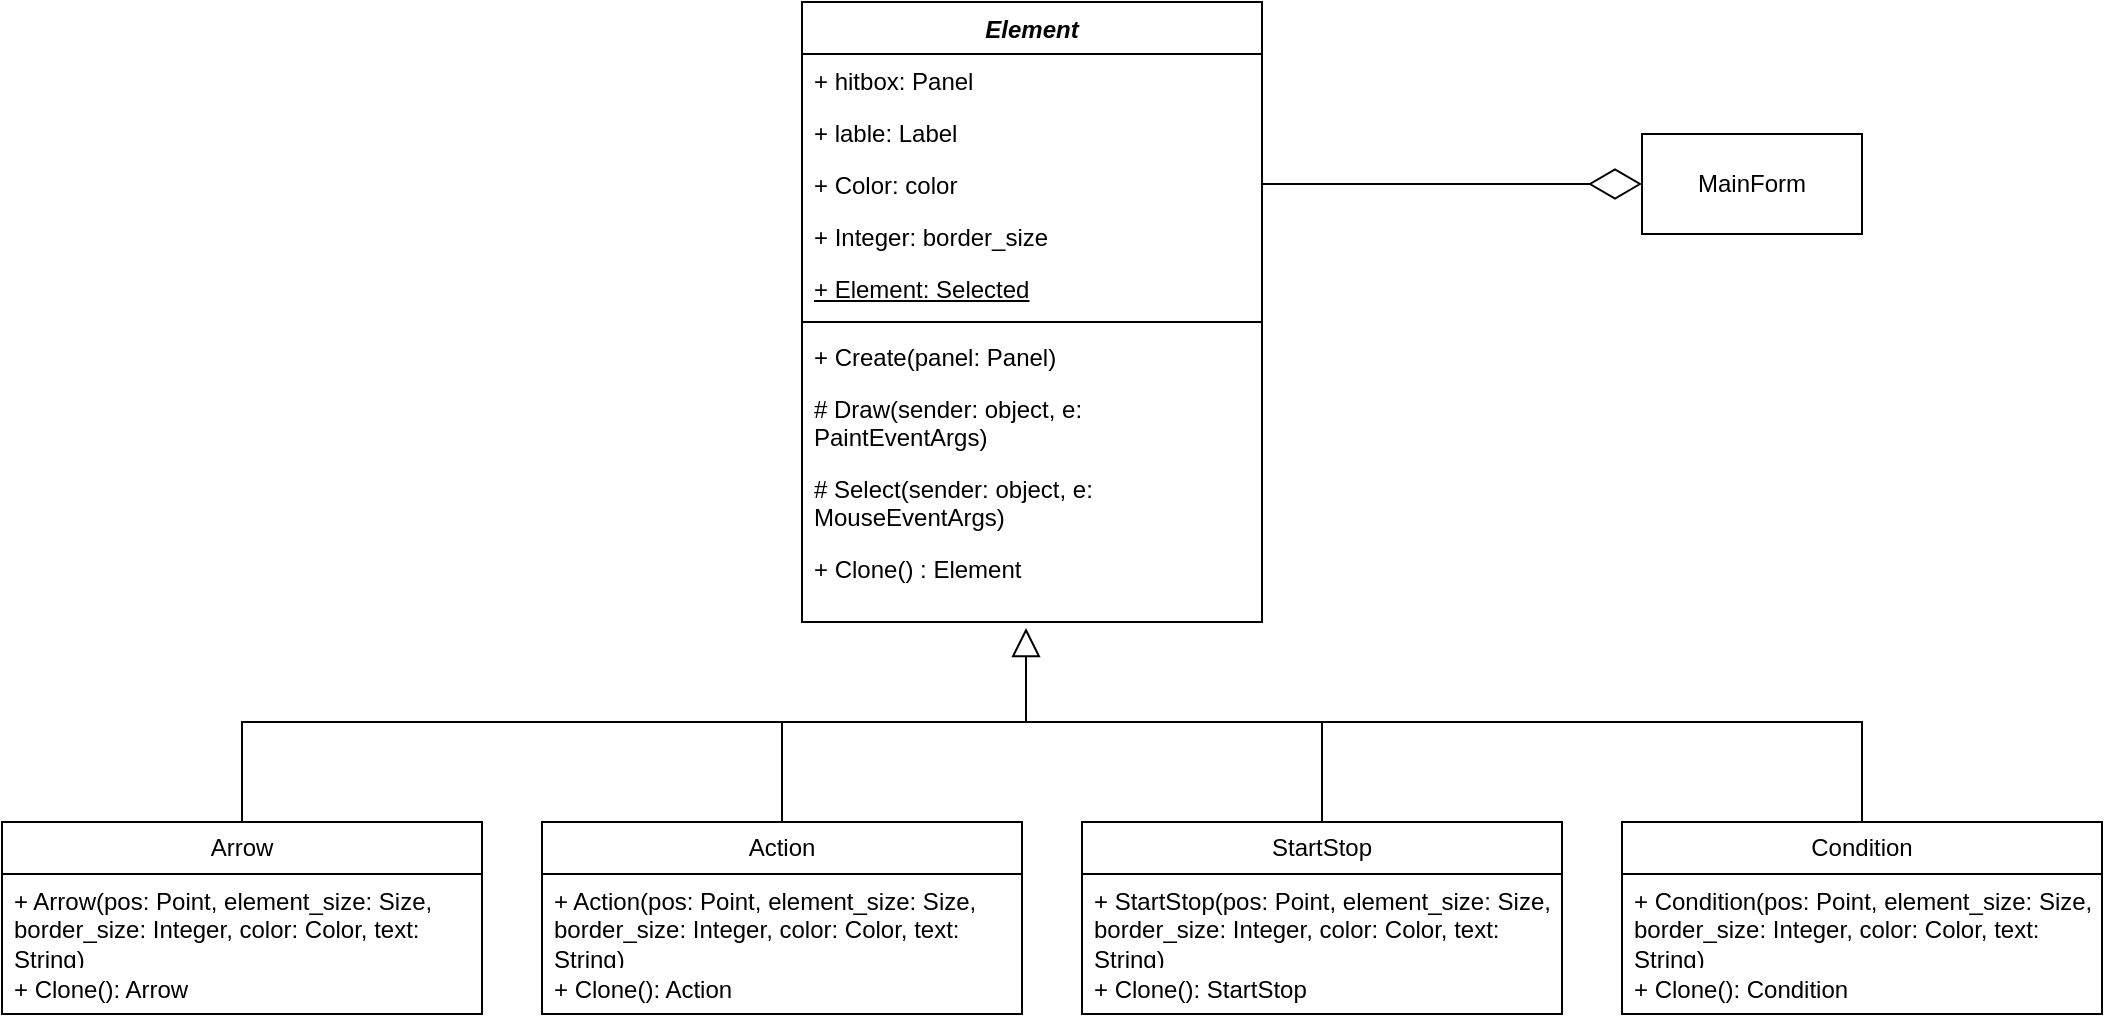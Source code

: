<mxfile version="26.0.16">
  <diagram name="Страница — 1" id="NQL-UZS9WfE-CQvaboaO">
    <mxGraphModel dx="2087" dy="971" grid="1" gridSize="10" guides="1" tooltips="1" connect="1" arrows="1" fold="1" page="1" pageScale="1" pageWidth="827" pageHeight="1169" math="0" shadow="0">
      <root>
        <mxCell id="0" />
        <mxCell id="1" parent="0" />
        <mxCell id="qm5ofsAHym2DxorXkHXq-5" value="Arrow" style="swimlane;fontStyle=0;childLayout=stackLayout;horizontal=1;startSize=26;fillColor=none;horizontalStack=0;resizeParent=1;resizeParentMax=0;resizeLast=0;collapsible=1;marginBottom=0;whiteSpace=wrap;html=1;" vertex="1" parent="1">
          <mxGeometry x="-290" y="520" width="240" height="96" as="geometry" />
        </mxCell>
        <mxCell id="qm5ofsAHym2DxorXkHXq-6" value="+ Arrow(pos: Point, element_size: Size, border_size: Integer, color: Color, text: String)" style="text;strokeColor=none;fillColor=none;align=left;verticalAlign=top;spacingLeft=4;spacingRight=4;overflow=hidden;rotatable=0;points=[[0,0.5],[1,0.5]];portConstraint=eastwest;whiteSpace=wrap;html=1;" vertex="1" parent="qm5ofsAHym2DxorXkHXq-5">
          <mxGeometry y="26" width="240" height="44" as="geometry" />
        </mxCell>
        <mxCell id="qm5ofsAHym2DxorXkHXq-7" value="+ Clone(): Arrow" style="text;strokeColor=none;fillColor=none;align=left;verticalAlign=top;spacingLeft=4;spacingRight=4;overflow=hidden;rotatable=0;points=[[0,0.5],[1,0.5]];portConstraint=eastwest;whiteSpace=wrap;html=1;" vertex="1" parent="qm5ofsAHym2DxorXkHXq-5">
          <mxGeometry y="70" width="240" height="26" as="geometry" />
        </mxCell>
        <mxCell id="qm5ofsAHym2DxorXkHXq-21" value="&lt;i&gt;Element&lt;/i&gt;" style="swimlane;fontStyle=1;align=center;verticalAlign=top;childLayout=stackLayout;horizontal=1;startSize=26;horizontalStack=0;resizeParent=1;resizeParentMax=0;resizeLast=0;collapsible=1;marginBottom=0;whiteSpace=wrap;html=1;" vertex="1" parent="1">
          <mxGeometry x="110" y="110" width="230" height="310" as="geometry" />
        </mxCell>
        <mxCell id="qm5ofsAHym2DxorXkHXq-22" value="+ hitbox: Panel" style="text;strokeColor=none;fillColor=none;align=left;verticalAlign=top;spacingLeft=4;spacingRight=4;overflow=hidden;rotatable=0;points=[[0,0.5],[1,0.5]];portConstraint=eastwest;whiteSpace=wrap;html=1;" vertex="1" parent="qm5ofsAHym2DxorXkHXq-21">
          <mxGeometry y="26" width="230" height="26" as="geometry" />
        </mxCell>
        <mxCell id="qm5ofsAHym2DxorXkHXq-25" value="+ lable: Label" style="text;strokeColor=none;fillColor=none;align=left;verticalAlign=top;spacingLeft=4;spacingRight=4;overflow=hidden;rotatable=0;points=[[0,0.5],[1,0.5]];portConstraint=eastwest;whiteSpace=wrap;html=1;" vertex="1" parent="qm5ofsAHym2DxorXkHXq-21">
          <mxGeometry y="52" width="230" height="26" as="geometry" />
        </mxCell>
        <mxCell id="qm5ofsAHym2DxorXkHXq-26" value="+ Color: color" style="text;strokeColor=none;fillColor=none;align=left;verticalAlign=top;spacingLeft=4;spacingRight=4;overflow=hidden;rotatable=0;points=[[0,0.5],[1,0.5]];portConstraint=eastwest;whiteSpace=wrap;html=1;" vertex="1" parent="qm5ofsAHym2DxorXkHXq-21">
          <mxGeometry y="78" width="230" height="26" as="geometry" />
        </mxCell>
        <mxCell id="qm5ofsAHym2DxorXkHXq-27" value="+ Integer: border_size" style="text;strokeColor=none;fillColor=none;align=left;verticalAlign=top;spacingLeft=4;spacingRight=4;overflow=hidden;rotatable=0;points=[[0,0.5],[1,0.5]];portConstraint=eastwest;whiteSpace=wrap;html=1;" vertex="1" parent="qm5ofsAHym2DxorXkHXq-21">
          <mxGeometry y="104" width="230" height="26" as="geometry" />
        </mxCell>
        <mxCell id="qm5ofsAHym2DxorXkHXq-28" value="&lt;u&gt;+ Element: Selected&lt;/u&gt;" style="text;strokeColor=none;fillColor=none;align=left;verticalAlign=top;spacingLeft=4;spacingRight=4;overflow=hidden;rotatable=0;points=[[0,0.5],[1,0.5]];portConstraint=eastwest;whiteSpace=wrap;html=1;" vertex="1" parent="qm5ofsAHym2DxorXkHXq-21">
          <mxGeometry y="130" width="230" height="26" as="geometry" />
        </mxCell>
        <mxCell id="qm5ofsAHym2DxorXkHXq-23" value="" style="line;strokeWidth=1;fillColor=none;align=left;verticalAlign=middle;spacingTop=-1;spacingLeft=3;spacingRight=3;rotatable=0;labelPosition=right;points=[];portConstraint=eastwest;strokeColor=inherit;" vertex="1" parent="qm5ofsAHym2DxorXkHXq-21">
          <mxGeometry y="156" width="230" height="8" as="geometry" />
        </mxCell>
        <mxCell id="qm5ofsAHym2DxorXkHXq-29" value="+ Create(panel: Panel)" style="text;strokeColor=none;fillColor=none;align=left;verticalAlign=top;spacingLeft=4;spacingRight=4;overflow=hidden;rotatable=0;points=[[0,0.5],[1,0.5]];portConstraint=eastwest;whiteSpace=wrap;html=1;" vertex="1" parent="qm5ofsAHym2DxorXkHXq-21">
          <mxGeometry y="164" width="230" height="26" as="geometry" />
        </mxCell>
        <mxCell id="qm5ofsAHym2DxorXkHXq-30" value="# Draw(sender: object, e: PaintEventArgs)" style="text;strokeColor=none;fillColor=none;align=left;verticalAlign=top;spacingLeft=4;spacingRight=4;overflow=hidden;rotatable=0;points=[[0,0.5],[1,0.5]];portConstraint=eastwest;whiteSpace=wrap;html=1;" vertex="1" parent="qm5ofsAHym2DxorXkHXq-21">
          <mxGeometry y="190" width="230" height="40" as="geometry" />
        </mxCell>
        <mxCell id="qm5ofsAHym2DxorXkHXq-24" value="# Select(sender: object, e: MouseEventArgs)" style="text;strokeColor=none;fillColor=none;align=left;verticalAlign=top;spacingLeft=4;spacingRight=4;overflow=hidden;rotatable=0;points=[[0,0.5],[1,0.5]];portConstraint=eastwest;whiteSpace=wrap;html=1;" vertex="1" parent="qm5ofsAHym2DxorXkHXq-21">
          <mxGeometry y="230" width="230" height="40" as="geometry" />
        </mxCell>
        <mxCell id="qm5ofsAHym2DxorXkHXq-31" value="+ Clone() : Element" style="text;strokeColor=none;fillColor=none;align=left;verticalAlign=top;spacingLeft=4;spacingRight=4;overflow=hidden;rotatable=0;points=[[0,0.5],[1,0.5]];portConstraint=eastwest;whiteSpace=wrap;html=1;" vertex="1" parent="qm5ofsAHym2DxorXkHXq-21">
          <mxGeometry y="270" width="230" height="40" as="geometry" />
        </mxCell>
        <mxCell id="qm5ofsAHym2DxorXkHXq-32" value="Action" style="swimlane;fontStyle=0;childLayout=stackLayout;horizontal=1;startSize=26;fillColor=none;horizontalStack=0;resizeParent=1;resizeParentMax=0;resizeLast=0;collapsible=1;marginBottom=0;whiteSpace=wrap;html=1;" vertex="1" parent="1">
          <mxGeometry x="-20" y="520" width="240" height="96" as="geometry" />
        </mxCell>
        <mxCell id="qm5ofsAHym2DxorXkHXq-33" value="+ Action(pos: Point, element_size: Size, border_size: Integer, color: Color, text: String)" style="text;strokeColor=none;fillColor=none;align=left;verticalAlign=top;spacingLeft=4;spacingRight=4;overflow=hidden;rotatable=0;points=[[0,0.5],[1,0.5]];portConstraint=eastwest;whiteSpace=wrap;html=1;" vertex="1" parent="qm5ofsAHym2DxorXkHXq-32">
          <mxGeometry y="26" width="240" height="44" as="geometry" />
        </mxCell>
        <mxCell id="qm5ofsAHym2DxorXkHXq-34" value="+ Clone(): Action" style="text;strokeColor=none;fillColor=none;align=left;verticalAlign=top;spacingLeft=4;spacingRight=4;overflow=hidden;rotatable=0;points=[[0,0.5],[1,0.5]];portConstraint=eastwest;whiteSpace=wrap;html=1;" vertex="1" parent="qm5ofsAHym2DxorXkHXq-32">
          <mxGeometry y="70" width="240" height="26" as="geometry" />
        </mxCell>
        <mxCell id="qm5ofsAHym2DxorXkHXq-35" value="Condition" style="swimlane;fontStyle=0;childLayout=stackLayout;horizontal=1;startSize=26;fillColor=none;horizontalStack=0;resizeParent=1;resizeParentMax=0;resizeLast=0;collapsible=1;marginBottom=0;whiteSpace=wrap;html=1;" vertex="1" parent="1">
          <mxGeometry x="520" y="520" width="240" height="96" as="geometry" />
        </mxCell>
        <mxCell id="qm5ofsAHym2DxorXkHXq-36" value="+ Condition(pos: Point, element_size: Size, border_size: Integer, color: Color, text: String)" style="text;strokeColor=none;fillColor=none;align=left;verticalAlign=top;spacingLeft=4;spacingRight=4;overflow=hidden;rotatable=0;points=[[0,0.5],[1,0.5]];portConstraint=eastwest;whiteSpace=wrap;html=1;" vertex="1" parent="qm5ofsAHym2DxorXkHXq-35">
          <mxGeometry y="26" width="240" height="44" as="geometry" />
        </mxCell>
        <mxCell id="qm5ofsAHym2DxorXkHXq-37" value="+ Clone(): Condition" style="text;strokeColor=none;fillColor=none;align=left;verticalAlign=top;spacingLeft=4;spacingRight=4;overflow=hidden;rotatable=0;points=[[0,0.5],[1,0.5]];portConstraint=eastwest;whiteSpace=wrap;html=1;" vertex="1" parent="qm5ofsAHym2DxorXkHXq-35">
          <mxGeometry y="70" width="240" height="26" as="geometry" />
        </mxCell>
        <mxCell id="qm5ofsAHym2DxorXkHXq-38" value="StartStop" style="swimlane;fontStyle=0;childLayout=stackLayout;horizontal=1;startSize=26;fillColor=none;horizontalStack=0;resizeParent=1;resizeParentMax=0;resizeLast=0;collapsible=1;marginBottom=0;whiteSpace=wrap;html=1;" vertex="1" parent="1">
          <mxGeometry x="250" y="520" width="240" height="96" as="geometry" />
        </mxCell>
        <mxCell id="qm5ofsAHym2DxorXkHXq-39" value="+ StartStop(pos: Point, element_size: Size, border_size: Integer, color: Color, text: String)" style="text;strokeColor=none;fillColor=none;align=left;verticalAlign=top;spacingLeft=4;spacingRight=4;overflow=hidden;rotatable=0;points=[[0,0.5],[1,0.5]];portConstraint=eastwest;whiteSpace=wrap;html=1;" vertex="1" parent="qm5ofsAHym2DxorXkHXq-38">
          <mxGeometry y="26" width="240" height="44" as="geometry" />
        </mxCell>
        <mxCell id="qm5ofsAHym2DxorXkHXq-40" value="+ Clone(): StartStop" style="text;strokeColor=none;fillColor=none;align=left;verticalAlign=top;spacingLeft=4;spacingRight=4;overflow=hidden;rotatable=0;points=[[0,0.5],[1,0.5]];portConstraint=eastwest;whiteSpace=wrap;html=1;" vertex="1" parent="qm5ofsAHym2DxorXkHXq-38">
          <mxGeometry y="70" width="240" height="26" as="geometry" />
        </mxCell>
        <mxCell id="qm5ofsAHym2DxorXkHXq-52" value="" style="group" vertex="1" connectable="0" parent="1">
          <mxGeometry x="-170" y="470" width="810" as="geometry" />
        </mxCell>
        <mxCell id="qm5ofsAHym2DxorXkHXq-41" value="" style="endArrow=block;endFill=0;endSize=12;html=1;rounded=0;exitX=0.5;exitY=0;exitDx=0;exitDy=0;entryX=0.487;entryY=1.075;entryDx=0;entryDy=0;entryPerimeter=0;" edge="1" parent="qm5ofsAHym2DxorXkHXq-52" source="qm5ofsAHym2DxorXkHXq-5" target="qm5ofsAHym2DxorXkHXq-31">
          <mxGeometry width="160" relative="1" as="geometry">
            <mxPoint y="-70" as="sourcePoint" />
            <mxPoint x="160" y="-70" as="targetPoint" />
            <Array as="points">
              <mxPoint />
              <mxPoint x="392" />
            </Array>
          </mxGeometry>
        </mxCell>
        <mxCell id="qm5ofsAHym2DxorXkHXq-43" value="" style="endArrow=none;html=1;rounded=0;entryX=0.5;entryY=0;entryDx=0;entryDy=0;" edge="1" parent="qm5ofsAHym2DxorXkHXq-52" target="qm5ofsAHym2DxorXkHXq-35">
          <mxGeometry width="50" height="50" relative="1" as="geometry">
            <mxPoint x="390" as="sourcePoint" />
            <mxPoint x="820" as="targetPoint" />
            <Array as="points">
              <mxPoint x="810" />
            </Array>
          </mxGeometry>
        </mxCell>
        <mxCell id="qm5ofsAHym2DxorXkHXq-47" value="" style="endArrow=none;html=1;rounded=0;exitX=0.5;exitY=0;exitDx=0;exitDy=0;" edge="1" parent="qm5ofsAHym2DxorXkHXq-52" source="qm5ofsAHym2DxorXkHXq-32">
          <mxGeometry width="50" height="50" relative="1" as="geometry">
            <mxPoint x="50" y="-70" as="sourcePoint" />
            <mxPoint x="270" as="targetPoint" />
          </mxGeometry>
        </mxCell>
        <mxCell id="qm5ofsAHym2DxorXkHXq-51" value="" style="endArrow=none;html=1;rounded=0;exitX=0.5;exitY=0;exitDx=0;exitDy=0;" edge="1" parent="qm5ofsAHym2DxorXkHXq-52" source="qm5ofsAHym2DxorXkHXq-38">
          <mxGeometry width="50" height="50" relative="1" as="geometry">
            <mxPoint x="539.5" y="-10" as="sourcePoint" />
            <mxPoint x="540" as="targetPoint" />
          </mxGeometry>
        </mxCell>
        <mxCell id="qm5ofsAHym2DxorXkHXq-57" value="MainForm" style="html=1;whiteSpace=wrap;" vertex="1" parent="1">
          <mxGeometry x="530" y="176" width="110" height="50" as="geometry" />
        </mxCell>
        <mxCell id="qm5ofsAHym2DxorXkHXq-58" value="" style="endArrow=diamondThin;endFill=0;endSize=24;html=1;rounded=0;exitX=1;exitY=0.5;exitDx=0;exitDy=0;entryX=0;entryY=0.5;entryDx=0;entryDy=0;" edge="1" parent="1" source="qm5ofsAHym2DxorXkHXq-26" target="qm5ofsAHym2DxorXkHXq-57">
          <mxGeometry width="160" relative="1" as="geometry">
            <mxPoint x="-140" y="360" as="sourcePoint" />
            <mxPoint x="440" y="220" as="targetPoint" />
          </mxGeometry>
        </mxCell>
      </root>
    </mxGraphModel>
  </diagram>
</mxfile>
